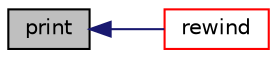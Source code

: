 digraph "print"
{
  bgcolor="transparent";
  edge [fontname="Helvetica",fontsize="10",labelfontname="Helvetica",labelfontsize="10"];
  node [fontname="Helvetica",fontsize="10",shape=record];
  rankdir="LR";
  Node9748 [label="print",height=0.2,width=0.4,color="black", fillcolor="grey75", style="filled", fontcolor="black"];
  Node9748 -> Node9749 [dir="back",color="midnightblue",fontsize="10",style="solid",fontname="Helvetica"];
  Node9749 [label="rewind",height=0.2,width=0.4,color="red",URL="$a27409.html#ab8734e666421c9fe3b6380a818c6c727",tooltip="Rewind the OStringStream. "];
}
